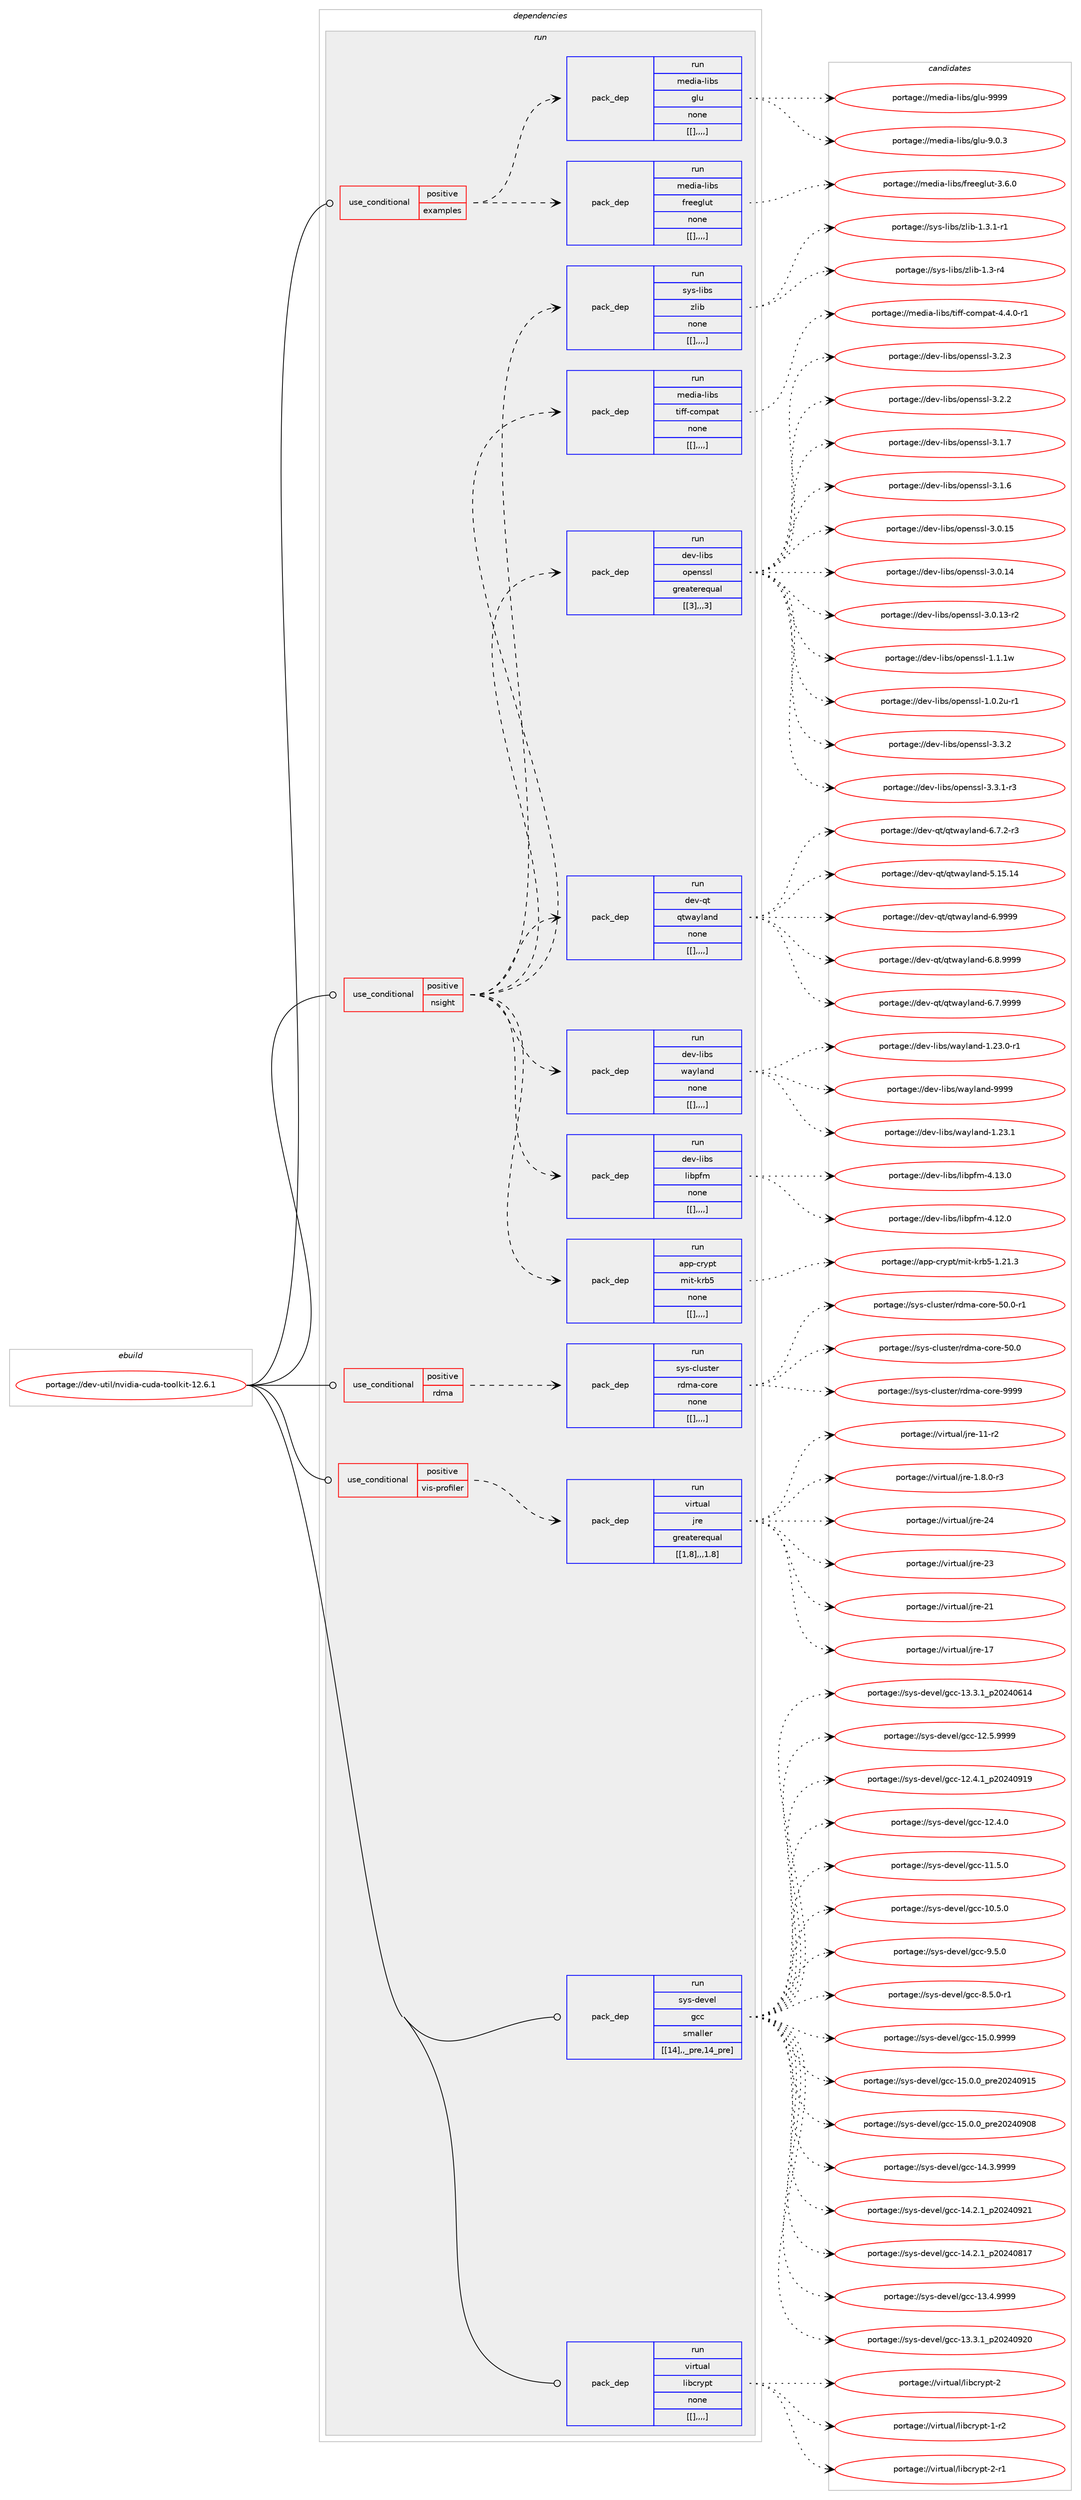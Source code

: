 digraph prolog {

# *************
# Graph options
# *************

newrank=true;
concentrate=true;
compound=true;
graph [rankdir=LR,fontname=Helvetica,fontsize=10,ranksep=1.5];#, ranksep=2.5, nodesep=0.2];
edge  [arrowhead=vee];
node  [fontname=Helvetica,fontsize=10];

# **********
# The ebuild
# **********

subgraph cluster_leftcol {
color=gray;
label=<<i>ebuild</i>>;
id [label="portage://dev-util/nvidia-cuda-toolkit-12.6.1", color=red, width=4, href="../dev-util/nvidia-cuda-toolkit-12.6.1.svg"];
}

# ****************
# The dependencies
# ****************

subgraph cluster_midcol {
color=gray;
label=<<i>dependencies</i>>;
subgraph cluster_compile {
fillcolor="#eeeeee";
style=filled;
label=<<i>compile</i>>;
}
subgraph cluster_compileandrun {
fillcolor="#eeeeee";
style=filled;
label=<<i>compile and run</i>>;
}
subgraph cluster_run {
fillcolor="#eeeeee";
style=filled;
label=<<i>run</i>>;
subgraph cond63579 {
dependency222100 [label=<<TABLE BORDER="0" CELLBORDER="1" CELLSPACING="0" CELLPADDING="4"><TR><TD ROWSPAN="3" CELLPADDING="10">use_conditional</TD></TR><TR><TD>positive</TD></TR><TR><TD>examples</TD></TR></TABLE>>, shape=none, color=red];
subgraph pack157089 {
dependency222101 [label=<<TABLE BORDER="0" CELLBORDER="1" CELLSPACING="0" CELLPADDING="4" WIDTH="220"><TR><TD ROWSPAN="6" CELLPADDING="30">pack_dep</TD></TR><TR><TD WIDTH="110">run</TD></TR><TR><TD>media-libs</TD></TR><TR><TD>freeglut</TD></TR><TR><TD>none</TD></TR><TR><TD>[[],,,,]</TD></TR></TABLE>>, shape=none, color=blue];
}
dependency222100:e -> dependency222101:w [weight=20,style="dashed",arrowhead="vee"];
subgraph pack157090 {
dependency222102 [label=<<TABLE BORDER="0" CELLBORDER="1" CELLSPACING="0" CELLPADDING="4" WIDTH="220"><TR><TD ROWSPAN="6" CELLPADDING="30">pack_dep</TD></TR><TR><TD WIDTH="110">run</TD></TR><TR><TD>media-libs</TD></TR><TR><TD>glu</TD></TR><TR><TD>none</TD></TR><TR><TD>[[],,,,]</TD></TR></TABLE>>, shape=none, color=blue];
}
dependency222100:e -> dependency222102:w [weight=20,style="dashed",arrowhead="vee"];
}
id:e -> dependency222100:w [weight=20,style="solid",arrowhead="odot"];
subgraph cond63580 {
dependency222103 [label=<<TABLE BORDER="0" CELLBORDER="1" CELLSPACING="0" CELLPADDING="4"><TR><TD ROWSPAN="3" CELLPADDING="10">use_conditional</TD></TR><TR><TD>positive</TD></TR><TR><TD>nsight</TD></TR></TABLE>>, shape=none, color=red];
subgraph pack157091 {
dependency222104 [label=<<TABLE BORDER="0" CELLBORDER="1" CELLSPACING="0" CELLPADDING="4" WIDTH="220"><TR><TD ROWSPAN="6" CELLPADDING="30">pack_dep</TD></TR><TR><TD WIDTH="110">run</TD></TR><TR><TD>app-crypt</TD></TR><TR><TD>mit-krb5</TD></TR><TR><TD>none</TD></TR><TR><TD>[[],,,,]</TD></TR></TABLE>>, shape=none, color=blue];
}
dependency222103:e -> dependency222104:w [weight=20,style="dashed",arrowhead="vee"];
subgraph pack157092 {
dependency222105 [label=<<TABLE BORDER="0" CELLBORDER="1" CELLSPACING="0" CELLPADDING="4" WIDTH="220"><TR><TD ROWSPAN="6" CELLPADDING="30">pack_dep</TD></TR><TR><TD WIDTH="110">run</TD></TR><TR><TD>dev-libs</TD></TR><TR><TD>libpfm</TD></TR><TR><TD>none</TD></TR><TR><TD>[[],,,,]</TD></TR></TABLE>>, shape=none, color=blue];
}
dependency222103:e -> dependency222105:w [weight=20,style="dashed",arrowhead="vee"];
subgraph pack157093 {
dependency222106 [label=<<TABLE BORDER="0" CELLBORDER="1" CELLSPACING="0" CELLPADDING="4" WIDTH="220"><TR><TD ROWSPAN="6" CELLPADDING="30">pack_dep</TD></TR><TR><TD WIDTH="110">run</TD></TR><TR><TD>dev-libs</TD></TR><TR><TD>wayland</TD></TR><TR><TD>none</TD></TR><TR><TD>[[],,,,]</TD></TR></TABLE>>, shape=none, color=blue];
}
dependency222103:e -> dependency222106:w [weight=20,style="dashed",arrowhead="vee"];
subgraph pack157094 {
dependency222107 [label=<<TABLE BORDER="0" CELLBORDER="1" CELLSPACING="0" CELLPADDING="4" WIDTH="220"><TR><TD ROWSPAN="6" CELLPADDING="30">pack_dep</TD></TR><TR><TD WIDTH="110">run</TD></TR><TR><TD>dev-qt</TD></TR><TR><TD>qtwayland</TD></TR><TR><TD>none</TD></TR><TR><TD>[[],,,,]</TD></TR></TABLE>>, shape=none, color=blue];
}
dependency222103:e -> dependency222107:w [weight=20,style="dashed",arrowhead="vee"];
subgraph pack157095 {
dependency222108 [label=<<TABLE BORDER="0" CELLBORDER="1" CELLSPACING="0" CELLPADDING="4" WIDTH="220"><TR><TD ROWSPAN="6" CELLPADDING="30">pack_dep</TD></TR><TR><TD WIDTH="110">run</TD></TR><TR><TD>dev-libs</TD></TR><TR><TD>openssl</TD></TR><TR><TD>greaterequal</TD></TR><TR><TD>[[3],,,3]</TD></TR></TABLE>>, shape=none, color=blue];
}
dependency222103:e -> dependency222108:w [weight=20,style="dashed",arrowhead="vee"];
subgraph pack157096 {
dependency222109 [label=<<TABLE BORDER="0" CELLBORDER="1" CELLSPACING="0" CELLPADDING="4" WIDTH="220"><TR><TD ROWSPAN="6" CELLPADDING="30">pack_dep</TD></TR><TR><TD WIDTH="110">run</TD></TR><TR><TD>media-libs</TD></TR><TR><TD>tiff-compat</TD></TR><TR><TD>none</TD></TR><TR><TD>[[],,,,]</TD></TR></TABLE>>, shape=none, color=blue];
}
dependency222103:e -> dependency222109:w [weight=20,style="dashed",arrowhead="vee"];
subgraph pack157097 {
dependency222110 [label=<<TABLE BORDER="0" CELLBORDER="1" CELLSPACING="0" CELLPADDING="4" WIDTH="220"><TR><TD ROWSPAN="6" CELLPADDING="30">pack_dep</TD></TR><TR><TD WIDTH="110">run</TD></TR><TR><TD>sys-libs</TD></TR><TR><TD>zlib</TD></TR><TR><TD>none</TD></TR><TR><TD>[[],,,,]</TD></TR></TABLE>>, shape=none, color=blue];
}
dependency222103:e -> dependency222110:w [weight=20,style="dashed",arrowhead="vee"];
}
id:e -> dependency222103:w [weight=20,style="solid",arrowhead="odot"];
subgraph cond63581 {
dependency222111 [label=<<TABLE BORDER="0" CELLBORDER="1" CELLSPACING="0" CELLPADDING="4"><TR><TD ROWSPAN="3" CELLPADDING="10">use_conditional</TD></TR><TR><TD>positive</TD></TR><TR><TD>rdma</TD></TR></TABLE>>, shape=none, color=red];
subgraph pack157098 {
dependency222112 [label=<<TABLE BORDER="0" CELLBORDER="1" CELLSPACING="0" CELLPADDING="4" WIDTH="220"><TR><TD ROWSPAN="6" CELLPADDING="30">pack_dep</TD></TR><TR><TD WIDTH="110">run</TD></TR><TR><TD>sys-cluster</TD></TR><TR><TD>rdma-core</TD></TR><TR><TD>none</TD></TR><TR><TD>[[],,,,]</TD></TR></TABLE>>, shape=none, color=blue];
}
dependency222111:e -> dependency222112:w [weight=20,style="dashed",arrowhead="vee"];
}
id:e -> dependency222111:w [weight=20,style="solid",arrowhead="odot"];
subgraph cond63582 {
dependency222113 [label=<<TABLE BORDER="0" CELLBORDER="1" CELLSPACING="0" CELLPADDING="4"><TR><TD ROWSPAN="3" CELLPADDING="10">use_conditional</TD></TR><TR><TD>positive</TD></TR><TR><TD>vis-profiler</TD></TR></TABLE>>, shape=none, color=red];
subgraph pack157099 {
dependency222114 [label=<<TABLE BORDER="0" CELLBORDER="1" CELLSPACING="0" CELLPADDING="4" WIDTH="220"><TR><TD ROWSPAN="6" CELLPADDING="30">pack_dep</TD></TR><TR><TD WIDTH="110">run</TD></TR><TR><TD>virtual</TD></TR><TR><TD>jre</TD></TR><TR><TD>greaterequal</TD></TR><TR><TD>[[1,8],,,1.8]</TD></TR></TABLE>>, shape=none, color=blue];
}
dependency222113:e -> dependency222114:w [weight=20,style="dashed",arrowhead="vee"];
}
id:e -> dependency222113:w [weight=20,style="solid",arrowhead="odot"];
subgraph pack157100 {
dependency222115 [label=<<TABLE BORDER="0" CELLBORDER="1" CELLSPACING="0" CELLPADDING="4" WIDTH="220"><TR><TD ROWSPAN="6" CELLPADDING="30">pack_dep</TD></TR><TR><TD WIDTH="110">run</TD></TR><TR><TD>sys-devel</TD></TR><TR><TD>gcc</TD></TR><TR><TD>smaller</TD></TR><TR><TD>[[14],,_pre,14_pre]</TD></TR></TABLE>>, shape=none, color=blue];
}
id:e -> dependency222115:w [weight=20,style="solid",arrowhead="odot"];
subgraph pack157101 {
dependency222116 [label=<<TABLE BORDER="0" CELLBORDER="1" CELLSPACING="0" CELLPADDING="4" WIDTH="220"><TR><TD ROWSPAN="6" CELLPADDING="30">pack_dep</TD></TR><TR><TD WIDTH="110">run</TD></TR><TR><TD>virtual</TD></TR><TR><TD>libcrypt</TD></TR><TR><TD>none</TD></TR><TR><TD>[[],,,,]</TD></TR></TABLE>>, shape=none, color=blue];
}
id:e -> dependency222116:w [weight=20,style="solid",arrowhead="odot"];
}
}

# **************
# The candidates
# **************

subgraph cluster_choices {
rank=same;
color=gray;
label=<<i>candidates</i>>;

subgraph choice157089 {
color=black;
nodesep=1;
choice10910110010597451081059811547102114101101103108117116455146544648 [label="portage://media-libs/freeglut-3.6.0", color=red, width=4,href="../media-libs/freeglut-3.6.0.svg"];
dependency222101:e -> choice10910110010597451081059811547102114101101103108117116455146544648:w [style=dotted,weight="100"];
}
subgraph choice157090 {
color=black;
nodesep=1;
choice109101100105974510810598115471031081174557575757 [label="portage://media-libs/glu-9999", color=red, width=4,href="../media-libs/glu-9999.svg"];
choice10910110010597451081059811547103108117455746484651 [label="portage://media-libs/glu-9.0.3", color=red, width=4,href="../media-libs/glu-9.0.3.svg"];
dependency222102:e -> choice109101100105974510810598115471031081174557575757:w [style=dotted,weight="100"];
dependency222102:e -> choice10910110010597451081059811547103108117455746484651:w [style=dotted,weight="100"];
}
subgraph choice157091 {
color=black;
nodesep=1;
choice9711211245991141211121164710910511645107114985345494650494651 [label="portage://app-crypt/mit-krb5-1.21.3", color=red, width=4,href="../app-crypt/mit-krb5-1.21.3.svg"];
dependency222104:e -> choice9711211245991141211121164710910511645107114985345494650494651:w [style=dotted,weight="100"];
}
subgraph choice157092 {
color=black;
nodesep=1;
choice1001011184510810598115471081059811210210945524649514648 [label="portage://dev-libs/libpfm-4.13.0", color=red, width=4,href="../dev-libs/libpfm-4.13.0.svg"];
choice1001011184510810598115471081059811210210945524649504648 [label="portage://dev-libs/libpfm-4.12.0", color=red, width=4,href="../dev-libs/libpfm-4.12.0.svg"];
dependency222105:e -> choice1001011184510810598115471081059811210210945524649514648:w [style=dotted,weight="100"];
dependency222105:e -> choice1001011184510810598115471081059811210210945524649504648:w [style=dotted,weight="100"];
}
subgraph choice157093 {
color=black;
nodesep=1;
choice10010111845108105981154711997121108971101004557575757 [label="portage://dev-libs/wayland-9999", color=red, width=4,href="../dev-libs/wayland-9999.svg"];
choice100101118451081059811547119971211089711010045494650514649 [label="portage://dev-libs/wayland-1.23.1", color=red, width=4,href="../dev-libs/wayland-1.23.1.svg"];
choice1001011184510810598115471199712110897110100454946505146484511449 [label="portage://dev-libs/wayland-1.23.0-r1", color=red, width=4,href="../dev-libs/wayland-1.23.0-r1.svg"];
dependency222106:e -> choice10010111845108105981154711997121108971101004557575757:w [style=dotted,weight="100"];
dependency222106:e -> choice100101118451081059811547119971211089711010045494650514649:w [style=dotted,weight="100"];
dependency222106:e -> choice1001011184510810598115471199712110897110100454946505146484511449:w [style=dotted,weight="100"];
}
subgraph choice157094 {
color=black;
nodesep=1;
choice1001011184511311647113116119971211089711010045544657575757 [label="portage://dev-qt/qtwayland-6.9999", color=red, width=4,href="../dev-qt/qtwayland-6.9999.svg"];
choice10010111845113116471131161199712110897110100455446564657575757 [label="portage://dev-qt/qtwayland-6.8.9999", color=red, width=4,href="../dev-qt/qtwayland-6.8.9999.svg"];
choice10010111845113116471131161199712110897110100455446554657575757 [label="portage://dev-qt/qtwayland-6.7.9999", color=red, width=4,href="../dev-qt/qtwayland-6.7.9999.svg"];
choice100101118451131164711311611997121108971101004554465546504511451 [label="portage://dev-qt/qtwayland-6.7.2-r3", color=red, width=4,href="../dev-qt/qtwayland-6.7.2-r3.svg"];
choice100101118451131164711311611997121108971101004553464953464952 [label="portage://dev-qt/qtwayland-5.15.14", color=red, width=4,href="../dev-qt/qtwayland-5.15.14.svg"];
dependency222107:e -> choice1001011184511311647113116119971211089711010045544657575757:w [style=dotted,weight="100"];
dependency222107:e -> choice10010111845113116471131161199712110897110100455446564657575757:w [style=dotted,weight="100"];
dependency222107:e -> choice10010111845113116471131161199712110897110100455446554657575757:w [style=dotted,weight="100"];
dependency222107:e -> choice100101118451131164711311611997121108971101004554465546504511451:w [style=dotted,weight="100"];
dependency222107:e -> choice100101118451131164711311611997121108971101004553464953464952:w [style=dotted,weight="100"];
}
subgraph choice157095 {
color=black;
nodesep=1;
choice100101118451081059811547111112101110115115108455146514650 [label="portage://dev-libs/openssl-3.3.2", color=red, width=4,href="../dev-libs/openssl-3.3.2.svg"];
choice1001011184510810598115471111121011101151151084551465146494511451 [label="portage://dev-libs/openssl-3.3.1-r3", color=red, width=4,href="../dev-libs/openssl-3.3.1-r3.svg"];
choice100101118451081059811547111112101110115115108455146504651 [label="portage://dev-libs/openssl-3.2.3", color=red, width=4,href="../dev-libs/openssl-3.2.3.svg"];
choice100101118451081059811547111112101110115115108455146504650 [label="portage://dev-libs/openssl-3.2.2", color=red, width=4,href="../dev-libs/openssl-3.2.2.svg"];
choice100101118451081059811547111112101110115115108455146494655 [label="portage://dev-libs/openssl-3.1.7", color=red, width=4,href="../dev-libs/openssl-3.1.7.svg"];
choice100101118451081059811547111112101110115115108455146494654 [label="portage://dev-libs/openssl-3.1.6", color=red, width=4,href="../dev-libs/openssl-3.1.6.svg"];
choice10010111845108105981154711111210111011511510845514648464953 [label="portage://dev-libs/openssl-3.0.15", color=red, width=4,href="../dev-libs/openssl-3.0.15.svg"];
choice10010111845108105981154711111210111011511510845514648464952 [label="portage://dev-libs/openssl-3.0.14", color=red, width=4,href="../dev-libs/openssl-3.0.14.svg"];
choice100101118451081059811547111112101110115115108455146484649514511450 [label="portage://dev-libs/openssl-3.0.13-r2", color=red, width=4,href="../dev-libs/openssl-3.0.13-r2.svg"];
choice100101118451081059811547111112101110115115108454946494649119 [label="portage://dev-libs/openssl-1.1.1w", color=red, width=4,href="../dev-libs/openssl-1.1.1w.svg"];
choice1001011184510810598115471111121011101151151084549464846501174511449 [label="portage://dev-libs/openssl-1.0.2u-r1", color=red, width=4,href="../dev-libs/openssl-1.0.2u-r1.svg"];
dependency222108:e -> choice100101118451081059811547111112101110115115108455146514650:w [style=dotted,weight="100"];
dependency222108:e -> choice1001011184510810598115471111121011101151151084551465146494511451:w [style=dotted,weight="100"];
dependency222108:e -> choice100101118451081059811547111112101110115115108455146504651:w [style=dotted,weight="100"];
dependency222108:e -> choice100101118451081059811547111112101110115115108455146504650:w [style=dotted,weight="100"];
dependency222108:e -> choice100101118451081059811547111112101110115115108455146494655:w [style=dotted,weight="100"];
dependency222108:e -> choice100101118451081059811547111112101110115115108455146494654:w [style=dotted,weight="100"];
dependency222108:e -> choice10010111845108105981154711111210111011511510845514648464953:w [style=dotted,weight="100"];
dependency222108:e -> choice10010111845108105981154711111210111011511510845514648464952:w [style=dotted,weight="100"];
dependency222108:e -> choice100101118451081059811547111112101110115115108455146484649514511450:w [style=dotted,weight="100"];
dependency222108:e -> choice100101118451081059811547111112101110115115108454946494649119:w [style=dotted,weight="100"];
dependency222108:e -> choice1001011184510810598115471111121011101151151084549464846501174511449:w [style=dotted,weight="100"];
}
subgraph choice157096 {
color=black;
nodesep=1;
choice109101100105974510810598115471161051021024599111109112971164552465246484511449 [label="portage://media-libs/tiff-compat-4.4.0-r1", color=red, width=4,href="../media-libs/tiff-compat-4.4.0-r1.svg"];
dependency222109:e -> choice109101100105974510810598115471161051021024599111109112971164552465246484511449:w [style=dotted,weight="100"];
}
subgraph choice157097 {
color=black;
nodesep=1;
choice115121115451081059811547122108105984549465146494511449 [label="portage://sys-libs/zlib-1.3.1-r1", color=red, width=4,href="../sys-libs/zlib-1.3.1-r1.svg"];
choice11512111545108105981154712210810598454946514511452 [label="portage://sys-libs/zlib-1.3-r4", color=red, width=4,href="../sys-libs/zlib-1.3-r4.svg"];
dependency222110:e -> choice115121115451081059811547122108105984549465146494511449:w [style=dotted,weight="100"];
dependency222110:e -> choice11512111545108105981154712210810598454946514511452:w [style=dotted,weight="100"];
}
subgraph choice157098 {
color=black;
nodesep=1;
choice1151211154599108117115116101114471141001099745991111141014557575757 [label="portage://sys-cluster/rdma-core-9999", color=red, width=4,href="../sys-cluster/rdma-core-9999.svg"];
choice11512111545991081171151161011144711410010997459911111410145534846484511449 [label="portage://sys-cluster/rdma-core-50.0-r1", color=red, width=4,href="../sys-cluster/rdma-core-50.0-r1.svg"];
choice1151211154599108117115116101114471141001099745991111141014553484648 [label="portage://sys-cluster/rdma-core-50.0", color=red, width=4,href="../sys-cluster/rdma-core-50.0.svg"];
dependency222112:e -> choice1151211154599108117115116101114471141001099745991111141014557575757:w [style=dotted,weight="100"];
dependency222112:e -> choice11512111545991081171151161011144711410010997459911111410145534846484511449:w [style=dotted,weight="100"];
dependency222112:e -> choice1151211154599108117115116101114471141001099745991111141014553484648:w [style=dotted,weight="100"];
}
subgraph choice157099 {
color=black;
nodesep=1;
choice1181051141161179710847106114101455052 [label="portage://virtual/jre-24", color=red, width=4,href="../virtual/jre-24.svg"];
choice1181051141161179710847106114101455051 [label="portage://virtual/jre-23", color=red, width=4,href="../virtual/jre-23.svg"];
choice1181051141161179710847106114101455049 [label="portage://virtual/jre-21", color=red, width=4,href="../virtual/jre-21.svg"];
choice1181051141161179710847106114101454955 [label="portage://virtual/jre-17", color=red, width=4,href="../virtual/jre-17.svg"];
choice11810511411611797108471061141014549494511450 [label="portage://virtual/jre-11-r2", color=red, width=4,href="../virtual/jre-11-r2.svg"];
choice11810511411611797108471061141014549465646484511451 [label="portage://virtual/jre-1.8.0-r3", color=red, width=4,href="../virtual/jre-1.8.0-r3.svg"];
dependency222114:e -> choice1181051141161179710847106114101455052:w [style=dotted,weight="100"];
dependency222114:e -> choice1181051141161179710847106114101455051:w [style=dotted,weight="100"];
dependency222114:e -> choice1181051141161179710847106114101455049:w [style=dotted,weight="100"];
dependency222114:e -> choice1181051141161179710847106114101454955:w [style=dotted,weight="100"];
dependency222114:e -> choice11810511411611797108471061141014549494511450:w [style=dotted,weight="100"];
dependency222114:e -> choice11810511411611797108471061141014549465646484511451:w [style=dotted,weight="100"];
}
subgraph choice157100 {
color=black;
nodesep=1;
choice1151211154510010111810110847103999945495346484657575757 [label="portage://sys-devel/gcc-15.0.9999", color=red, width=4,href="../sys-devel/gcc-15.0.9999.svg"];
choice1151211154510010111810110847103999945495346484648951121141015048505248574953 [label="portage://sys-devel/gcc-15.0.0_pre20240915", color=red, width=4,href="../sys-devel/gcc-15.0.0_pre20240915.svg"];
choice1151211154510010111810110847103999945495346484648951121141015048505248574856 [label="portage://sys-devel/gcc-15.0.0_pre20240908", color=red, width=4,href="../sys-devel/gcc-15.0.0_pre20240908.svg"];
choice1151211154510010111810110847103999945495246514657575757 [label="portage://sys-devel/gcc-14.3.9999", color=red, width=4,href="../sys-devel/gcc-14.3.9999.svg"];
choice1151211154510010111810110847103999945495246504649951125048505248575049 [label="portage://sys-devel/gcc-14.2.1_p20240921", color=red, width=4,href="../sys-devel/gcc-14.2.1_p20240921.svg"];
choice1151211154510010111810110847103999945495246504649951125048505248564955 [label="portage://sys-devel/gcc-14.2.1_p20240817", color=red, width=4,href="../sys-devel/gcc-14.2.1_p20240817.svg"];
choice1151211154510010111810110847103999945495146524657575757 [label="portage://sys-devel/gcc-13.4.9999", color=red, width=4,href="../sys-devel/gcc-13.4.9999.svg"];
choice1151211154510010111810110847103999945495146514649951125048505248575048 [label="portage://sys-devel/gcc-13.3.1_p20240920", color=red, width=4,href="../sys-devel/gcc-13.3.1_p20240920.svg"];
choice1151211154510010111810110847103999945495146514649951125048505248544952 [label="portage://sys-devel/gcc-13.3.1_p20240614", color=red, width=4,href="../sys-devel/gcc-13.3.1_p20240614.svg"];
choice1151211154510010111810110847103999945495046534657575757 [label="portage://sys-devel/gcc-12.5.9999", color=red, width=4,href="../sys-devel/gcc-12.5.9999.svg"];
choice1151211154510010111810110847103999945495046524649951125048505248574957 [label="portage://sys-devel/gcc-12.4.1_p20240919", color=red, width=4,href="../sys-devel/gcc-12.4.1_p20240919.svg"];
choice1151211154510010111810110847103999945495046524648 [label="portage://sys-devel/gcc-12.4.0", color=red, width=4,href="../sys-devel/gcc-12.4.0.svg"];
choice1151211154510010111810110847103999945494946534648 [label="portage://sys-devel/gcc-11.5.0", color=red, width=4,href="../sys-devel/gcc-11.5.0.svg"];
choice1151211154510010111810110847103999945494846534648 [label="portage://sys-devel/gcc-10.5.0", color=red, width=4,href="../sys-devel/gcc-10.5.0.svg"];
choice11512111545100101118101108471039999455746534648 [label="portage://sys-devel/gcc-9.5.0", color=red, width=4,href="../sys-devel/gcc-9.5.0.svg"];
choice115121115451001011181011084710399994556465346484511449 [label="portage://sys-devel/gcc-8.5.0-r1", color=red, width=4,href="../sys-devel/gcc-8.5.0-r1.svg"];
dependency222115:e -> choice1151211154510010111810110847103999945495346484657575757:w [style=dotted,weight="100"];
dependency222115:e -> choice1151211154510010111810110847103999945495346484648951121141015048505248574953:w [style=dotted,weight="100"];
dependency222115:e -> choice1151211154510010111810110847103999945495346484648951121141015048505248574856:w [style=dotted,weight="100"];
dependency222115:e -> choice1151211154510010111810110847103999945495246514657575757:w [style=dotted,weight="100"];
dependency222115:e -> choice1151211154510010111810110847103999945495246504649951125048505248575049:w [style=dotted,weight="100"];
dependency222115:e -> choice1151211154510010111810110847103999945495246504649951125048505248564955:w [style=dotted,weight="100"];
dependency222115:e -> choice1151211154510010111810110847103999945495146524657575757:w [style=dotted,weight="100"];
dependency222115:e -> choice1151211154510010111810110847103999945495146514649951125048505248575048:w [style=dotted,weight="100"];
dependency222115:e -> choice1151211154510010111810110847103999945495146514649951125048505248544952:w [style=dotted,weight="100"];
dependency222115:e -> choice1151211154510010111810110847103999945495046534657575757:w [style=dotted,weight="100"];
dependency222115:e -> choice1151211154510010111810110847103999945495046524649951125048505248574957:w [style=dotted,weight="100"];
dependency222115:e -> choice1151211154510010111810110847103999945495046524648:w [style=dotted,weight="100"];
dependency222115:e -> choice1151211154510010111810110847103999945494946534648:w [style=dotted,weight="100"];
dependency222115:e -> choice1151211154510010111810110847103999945494846534648:w [style=dotted,weight="100"];
dependency222115:e -> choice11512111545100101118101108471039999455746534648:w [style=dotted,weight="100"];
dependency222115:e -> choice115121115451001011181011084710399994556465346484511449:w [style=dotted,weight="100"];
}
subgraph choice157101 {
color=black;
nodesep=1;
choice1181051141161179710847108105989911412111211645504511449 [label="portage://virtual/libcrypt-2-r1", color=red, width=4,href="../virtual/libcrypt-2-r1.svg"];
choice118105114116117971084710810598991141211121164550 [label="portage://virtual/libcrypt-2", color=red, width=4,href="../virtual/libcrypt-2.svg"];
choice1181051141161179710847108105989911412111211645494511450 [label="portage://virtual/libcrypt-1-r2", color=red, width=4,href="../virtual/libcrypt-1-r2.svg"];
dependency222116:e -> choice1181051141161179710847108105989911412111211645504511449:w [style=dotted,weight="100"];
dependency222116:e -> choice118105114116117971084710810598991141211121164550:w [style=dotted,weight="100"];
dependency222116:e -> choice1181051141161179710847108105989911412111211645494511450:w [style=dotted,weight="100"];
}
}

}
